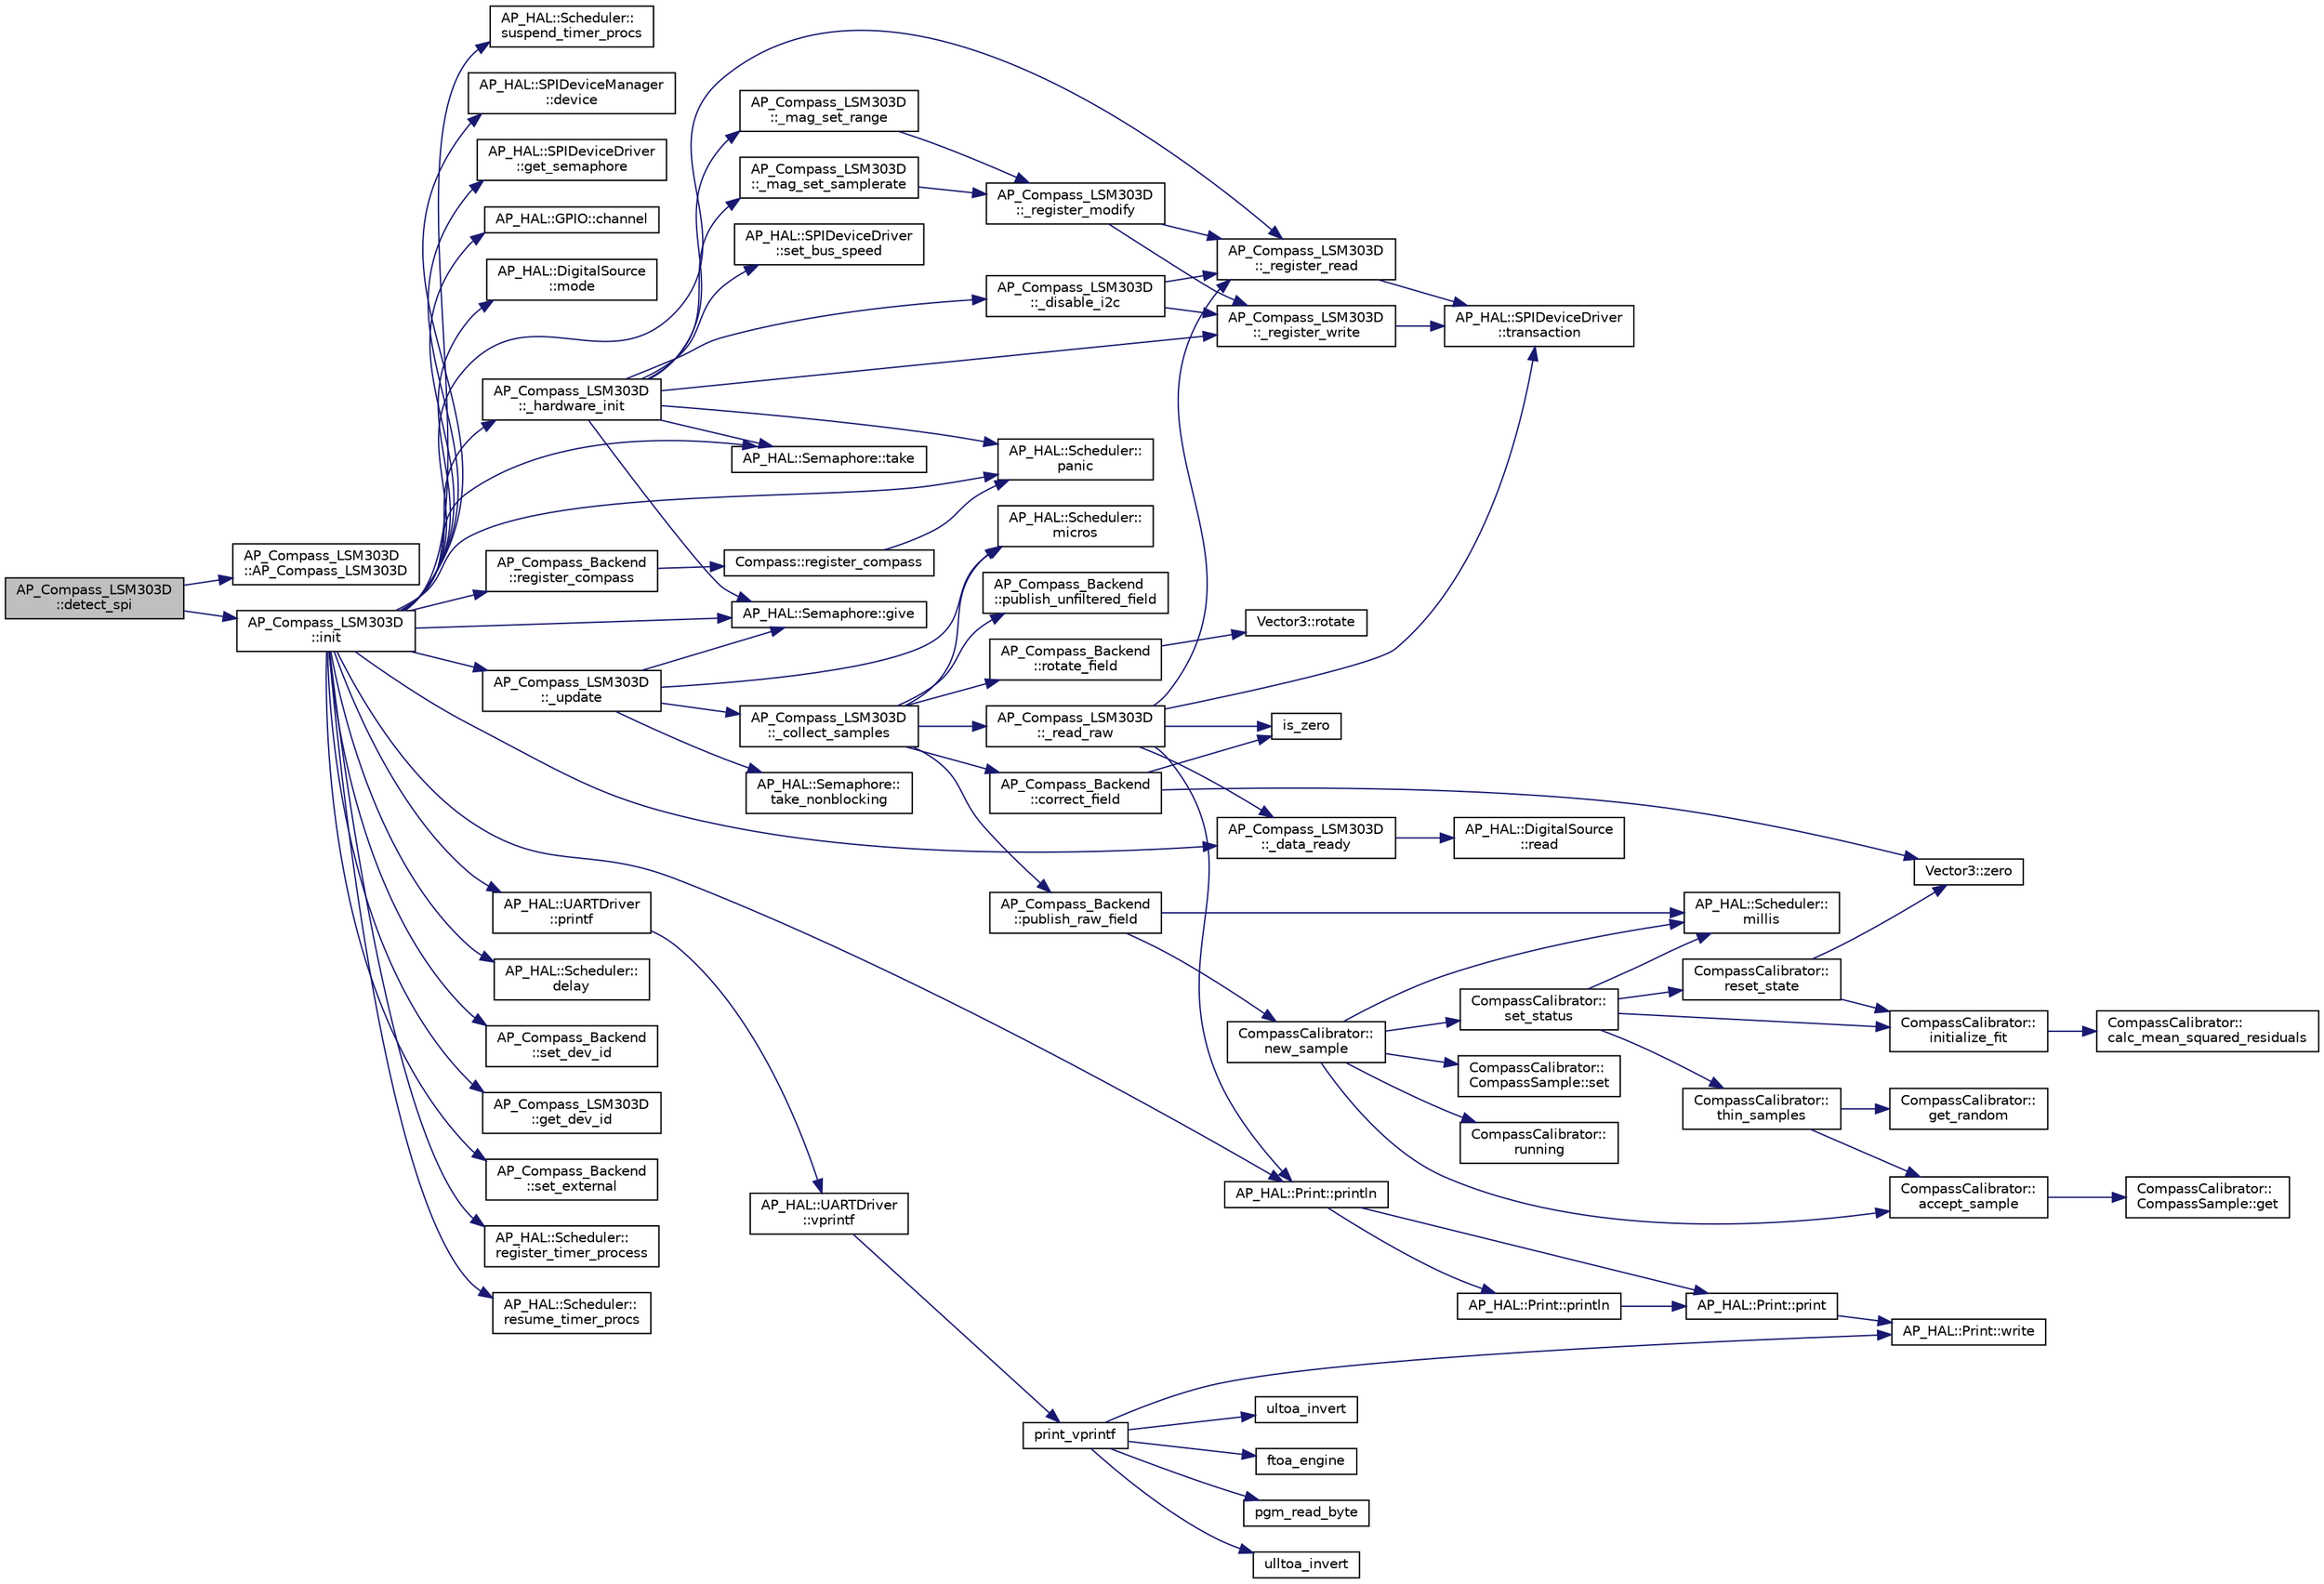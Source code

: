 digraph "AP_Compass_LSM303D::detect_spi"
{
 // INTERACTIVE_SVG=YES
  edge [fontname="Helvetica",fontsize="10",labelfontname="Helvetica",labelfontsize="10"];
  node [fontname="Helvetica",fontsize="10",shape=record];
  rankdir="LR";
  Node1 [label="AP_Compass_LSM303D\l::detect_spi",height=0.2,width=0.4,color="black", fillcolor="grey75", style="filled", fontcolor="black"];
  Node1 -> Node2 [color="midnightblue",fontsize="10",style="solid",fontname="Helvetica"];
  Node2 [label="AP_Compass_LSM303D\l::AP_Compass_LSM303D",height=0.2,width=0.4,color="black", fillcolor="white", style="filled",URL="$classAP__Compass__LSM303D.html#ac18e8f044503e6e74ee885fefcabd293"];
  Node1 -> Node3 [color="midnightblue",fontsize="10",style="solid",fontname="Helvetica"];
  Node3 [label="AP_Compass_LSM303D\l::init",height=0.2,width=0.4,color="black", fillcolor="white", style="filled",URL="$classAP__Compass__LSM303D.html#a322cf9c59129cd558a3276f9a2ab1a67"];
  Node3 -> Node4 [color="midnightblue",fontsize="10",style="solid",fontname="Helvetica"];
  Node4 [label="AP_HAL::Scheduler::\lsuspend_timer_procs",height=0.2,width=0.4,color="black", fillcolor="white", style="filled",URL="$classAP__HAL_1_1Scheduler.html#ae7d4952721abae16479fef1f0ca37145"];
  Node3 -> Node5 [color="midnightblue",fontsize="10",style="solid",fontname="Helvetica"];
  Node5 [label="AP_HAL::SPIDeviceManager\l::device",height=0.2,width=0.4,color="black", fillcolor="white", style="filled",URL="$classAP__HAL_1_1SPIDeviceManager.html#a572a9273615ae0cb5fc859417161ade1"];
  Node3 -> Node6 [color="midnightblue",fontsize="10",style="solid",fontname="Helvetica"];
  Node6 [label="AP_HAL::SPIDeviceDriver\l::get_semaphore",height=0.2,width=0.4,color="black", fillcolor="white", style="filled",URL="$classAP__HAL_1_1SPIDeviceDriver.html#a1c518b753148caee4d708c2311a9e548"];
  Node3 -> Node7 [color="midnightblue",fontsize="10",style="solid",fontname="Helvetica"];
  Node7 [label="AP_HAL::GPIO::channel",height=0.2,width=0.4,color="black", fillcolor="white", style="filled",URL="$classAP__HAL_1_1GPIO.html#a4e8955091af056240f447b68b76725bb"];
  Node3 -> Node8 [color="midnightblue",fontsize="10",style="solid",fontname="Helvetica"];
  Node8 [label="AP_HAL::DigitalSource\l::mode",height=0.2,width=0.4,color="black", fillcolor="white", style="filled",URL="$classAP__HAL_1_1DigitalSource.html#af16b96dab1499f30659a1fd892df6c2d"];
  Node3 -> Node9 [color="midnightblue",fontsize="10",style="solid",fontname="Helvetica"];
  Node9 [label="AP_Compass_LSM303D\l::_register_read",height=0.2,width=0.4,color="black", fillcolor="white", style="filled",URL="$classAP__Compass__LSM303D.html#ad541ac234e64a2b33a93c37247244706"];
  Node9 -> Node10 [color="midnightblue",fontsize="10",style="solid",fontname="Helvetica"];
  Node10 [label="AP_HAL::SPIDeviceDriver\l::transaction",height=0.2,width=0.4,color="black", fillcolor="white", style="filled",URL="$classAP__HAL_1_1SPIDeviceDriver.html#acb3739821064a2bebc3015b817978724"];
  Node3 -> Node11 [color="midnightblue",fontsize="10",style="solid",fontname="Helvetica"];
  Node11 [label="AP_HAL::UARTDriver\l::printf",height=0.2,width=0.4,color="black", fillcolor="white", style="filled",URL="$classAP__HAL_1_1UARTDriver.html#a65c7824b8877f7a2f79365c8ffae8f56"];
  Node11 -> Node12 [color="midnightblue",fontsize="10",style="solid",fontname="Helvetica"];
  Node12 [label="AP_HAL::UARTDriver\l::vprintf",height=0.2,width=0.4,color="black", fillcolor="white", style="filled",URL="$classAP__HAL_1_1UARTDriver.html#aa8abfb6d6641299472c29ac1edde559f"];
  Node12 -> Node13 [color="midnightblue",fontsize="10",style="solid",fontname="Helvetica"];
  Node13 [label="print_vprintf",height=0.2,width=0.4,color="black", fillcolor="white", style="filled",URL="$print__vprintf_8cpp.html#a473b9349f4b086b552a21eb8fe057016"];
  Node13 -> Node14 [color="midnightblue",fontsize="10",style="solid",fontname="Helvetica"];
  Node14 [label="AP_HAL::Print::write",height=0.2,width=0.4,color="black", fillcolor="white", style="filled",URL="$classAP__HAL_1_1Print.html#acc65391952a43334f8f5c9bef341f501"];
  Node13 -> Node15 [color="midnightblue",fontsize="10",style="solid",fontname="Helvetica"];
  Node15 [label="ftoa_engine",height=0.2,width=0.4,color="black", fillcolor="white", style="filled",URL="$ftoa__engine_8cpp.html#a1c28234da8f20b43c85890d4bb452947"];
  Node13 -> Node16 [color="midnightblue",fontsize="10",style="solid",fontname="Helvetica"];
  Node16 [label="pgm_read_byte",height=0.2,width=0.4,color="black", fillcolor="white", style="filled",URL="$AP__Progmem_8h.html#a1514e0408e036062b4af844baaf567da"];
  Node13 -> Node17 [color="midnightblue",fontsize="10",style="solid",fontname="Helvetica"];
  Node17 [label="ulltoa_invert",height=0.2,width=0.4,color="black", fillcolor="white", style="filled",URL="$utoa__invert_8cpp.html#a34926f552460b47c414ec4d83b32815c"];
  Node13 -> Node18 [color="midnightblue",fontsize="10",style="solid",fontname="Helvetica"];
  Node18 [label="ultoa_invert",height=0.2,width=0.4,color="black", fillcolor="white", style="filled",URL="$utoa__invert_8cpp.html#a5d99bba8e697c1e11da489d88fca8559"];
  Node3 -> Node19 [color="midnightblue",fontsize="10",style="solid",fontname="Helvetica"];
  Node19 [label="AP_HAL::Scheduler::\lpanic",height=0.2,width=0.4,color="black", fillcolor="white", style="filled",URL="$classAP__HAL_1_1Scheduler.html#ac08c02070405b6cc1d7241025acb5101"];
  Node3 -> Node20 [color="midnightblue",fontsize="10",style="solid",fontname="Helvetica"];
  Node20 [label="AP_Compass_LSM303D\l::_hardware_init",height=0.2,width=0.4,color="black", fillcolor="white", style="filled",URL="$classAP__Compass__LSM303D.html#aa79096c29dbca93e57032fa5b136b988"];
  Node20 -> Node21 [color="midnightblue",fontsize="10",style="solid",fontname="Helvetica"];
  Node21 [label="AP_HAL::Semaphore::take",height=0.2,width=0.4,color="black", fillcolor="white", style="filled",URL="$classAP__HAL_1_1Semaphore.html#abd3a0affad8bb211981a979f30386589"];
  Node20 -> Node19 [color="midnightblue",fontsize="10",style="solid",fontname="Helvetica"];
  Node20 -> Node22 [color="midnightblue",fontsize="10",style="solid",fontname="Helvetica"];
  Node22 [label="AP_HAL::SPIDeviceDriver\l::set_bus_speed",height=0.2,width=0.4,color="black", fillcolor="white", style="filled",URL="$classAP__HAL_1_1SPIDeviceDriver.html#a74833881e863f858af102402f392cf61"];
  Node20 -> Node23 [color="midnightblue",fontsize="10",style="solid",fontname="Helvetica"];
  Node23 [label="AP_Compass_LSM303D\l::_disable_i2c",height=0.2,width=0.4,color="black", fillcolor="white", style="filled",URL="$classAP__Compass__LSM303D.html#a5cbcff7ab318aca952c6fcd1f0d9f367"];
  Node23 -> Node9 [color="midnightblue",fontsize="10",style="solid",fontname="Helvetica"];
  Node23 -> Node24 [color="midnightblue",fontsize="10",style="solid",fontname="Helvetica"];
  Node24 [label="AP_Compass_LSM303D\l::_register_write",height=0.2,width=0.4,color="black", fillcolor="white", style="filled",URL="$classAP__Compass__LSM303D.html#a130b1d10a738b5fe199cccee387fdc22"];
  Node24 -> Node10 [color="midnightblue",fontsize="10",style="solid",fontname="Helvetica"];
  Node20 -> Node24 [color="midnightblue",fontsize="10",style="solid",fontname="Helvetica"];
  Node20 -> Node25 [color="midnightblue",fontsize="10",style="solid",fontname="Helvetica"];
  Node25 [label="AP_Compass_LSM303D\l::_mag_set_range",height=0.2,width=0.4,color="black", fillcolor="white", style="filled",URL="$classAP__Compass__LSM303D.html#a74da3deace7e763bb473d7c9a9d306d4"];
  Node25 -> Node26 [color="midnightblue",fontsize="10",style="solid",fontname="Helvetica"];
  Node26 [label="AP_Compass_LSM303D\l::_register_modify",height=0.2,width=0.4,color="black", fillcolor="white", style="filled",URL="$classAP__Compass__LSM303D.html#afcc5fea0baa9464a78289370c59248a8"];
  Node26 -> Node9 [color="midnightblue",fontsize="10",style="solid",fontname="Helvetica"];
  Node26 -> Node24 [color="midnightblue",fontsize="10",style="solid",fontname="Helvetica"];
  Node20 -> Node27 [color="midnightblue",fontsize="10",style="solid",fontname="Helvetica"];
  Node27 [label="AP_Compass_LSM303D\l::_mag_set_samplerate",height=0.2,width=0.4,color="black", fillcolor="white", style="filled",URL="$classAP__Compass__LSM303D.html#aacf9039edc3bca3614cfdc1e21b5764c"];
  Node27 -> Node26 [color="midnightblue",fontsize="10",style="solid",fontname="Helvetica"];
  Node20 -> Node28 [color="midnightblue",fontsize="10",style="solid",fontname="Helvetica"];
  Node28 [label="AP_HAL::Semaphore::give",height=0.2,width=0.4,color="black", fillcolor="white", style="filled",URL="$classAP__HAL_1_1Semaphore.html#afcdbf03d5bea9d83037acc93bfaea7ce"];
  Node3 -> Node29 [color="midnightblue",fontsize="10",style="solid",fontname="Helvetica"];
  Node29 [label="AP_HAL::Scheduler::\ldelay",height=0.2,width=0.4,color="black", fillcolor="white", style="filled",URL="$classAP__HAL_1_1Scheduler.html#ab3175e2e6223ccfe82f957e41cc12b26"];
  Node3 -> Node21 [color="midnightblue",fontsize="10",style="solid",fontname="Helvetica"];
  Node3 -> Node30 [color="midnightblue",fontsize="10",style="solid",fontname="Helvetica"];
  Node30 [label="AP_Compass_LSM303D\l::_data_ready",height=0.2,width=0.4,color="black", fillcolor="white", style="filled",URL="$classAP__Compass__LSM303D.html#a0a4c3e32fdf4a686152681e6678d432f"];
  Node30 -> Node31 [color="midnightblue",fontsize="10",style="solid",fontname="Helvetica"];
  Node31 [label="AP_HAL::DigitalSource\l::read",height=0.2,width=0.4,color="black", fillcolor="white", style="filled",URL="$classAP__HAL_1_1DigitalSource.html#a6d155c0e1088e7b045b075c34bc2a13e"];
  Node3 -> Node28 [color="midnightblue",fontsize="10",style="solid",fontname="Helvetica"];
  Node3 -> Node32 [color="midnightblue",fontsize="10",style="solid",fontname="Helvetica"];
  Node32 [label="AP_HAL::Print::println",height=0.2,width=0.4,color="black", fillcolor="white", style="filled",URL="$classAP__HAL_1_1Print.html#ad337ce3f7977411b7d34d47a51e5737e"];
  Node32 -> Node33 [color="midnightblue",fontsize="10",style="solid",fontname="Helvetica"];
  Node33 [label="AP_HAL::Print::print",height=0.2,width=0.4,color="black", fillcolor="white", style="filled",URL="$classAP__HAL_1_1Print.html#acfe80773011eb17dfb52c2fba517a093"];
  Node33 -> Node14 [color="midnightblue",fontsize="10",style="solid",fontname="Helvetica"];
  Node32 -> Node34 [color="midnightblue",fontsize="10",style="solid",fontname="Helvetica"];
  Node34 [label="AP_HAL::Print::println",height=0.2,width=0.4,color="black", fillcolor="white", style="filled",URL="$classAP__HAL_1_1Print.html#a169b128f9e22f0c15883768f580541a2"];
  Node34 -> Node33 [color="midnightblue",fontsize="10",style="solid",fontname="Helvetica"];
  Node3 -> Node35 [color="midnightblue",fontsize="10",style="solid",fontname="Helvetica"];
  Node35 [label="AP_Compass_Backend\l::register_compass",height=0.2,width=0.4,color="black", fillcolor="white", style="filled",URL="$classAP__Compass__Backend.html#aee0aed3dcceb809b122d2a0784f44593"];
  Node35 -> Node36 [color="midnightblue",fontsize="10",style="solid",fontname="Helvetica"];
  Node36 [label="Compass::register_compass",height=0.2,width=0.4,color="black", fillcolor="white", style="filled",URL="$classCompass.html#af1b5ea3ff42b02e04526d4be361a1ca1"];
  Node36 -> Node19 [color="midnightblue",fontsize="10",style="solid",fontname="Helvetica"];
  Node3 -> Node37 [color="midnightblue",fontsize="10",style="solid",fontname="Helvetica"];
  Node37 [label="AP_Compass_Backend\l::set_dev_id",height=0.2,width=0.4,color="black", fillcolor="white", style="filled",URL="$classAP__Compass__Backend.html#a81a8f162131d1cd7a54d9fe52448d31f"];
  Node3 -> Node38 [color="midnightblue",fontsize="10",style="solid",fontname="Helvetica"];
  Node38 [label="AP_Compass_LSM303D\l::get_dev_id",height=0.2,width=0.4,color="black", fillcolor="white", style="filled",URL="$classAP__Compass__LSM303D.html#a18d9d103afaca3ce72dc7a5d2d06bd09"];
  Node3 -> Node39 [color="midnightblue",fontsize="10",style="solid",fontname="Helvetica"];
  Node39 [label="AP_Compass_Backend\l::set_external",height=0.2,width=0.4,color="black", fillcolor="white", style="filled",URL="$classAP__Compass__Backend.html#a4c240d26d00dd5888fef16c22f1252c8"];
  Node3 -> Node40 [color="midnightblue",fontsize="10",style="solid",fontname="Helvetica"];
  Node40 [label="AP_HAL::Scheduler::\lregister_timer_process",height=0.2,width=0.4,color="black", fillcolor="white", style="filled",URL="$classAP__HAL_1_1Scheduler.html#ac2c4230957d5dbd3c2fd104af2794b4f"];
  Node3 -> Node41 [color="midnightblue",fontsize="10",style="solid",fontname="Helvetica"];
  Node41 [label="AP_Compass_LSM303D\l::_update",height=0.2,width=0.4,color="black", fillcolor="white", style="filled",URL="$classAP__Compass__LSM303D.html#a2ab7677dcc887ecc3ba926d1122ffb2e"];
  Node41 -> Node42 [color="midnightblue",fontsize="10",style="solid",fontname="Helvetica"];
  Node42 [label="AP_HAL::Scheduler::\lmicros",height=0.2,width=0.4,color="black", fillcolor="white", style="filled",URL="$classAP__HAL_1_1Scheduler.html#add46d722bfb08a16f220e63591654e46"];
  Node41 -> Node43 [color="midnightblue",fontsize="10",style="solid",fontname="Helvetica"];
  Node43 [label="AP_HAL::Semaphore::\ltake_nonblocking",height=0.2,width=0.4,color="black", fillcolor="white", style="filled",URL="$classAP__HAL_1_1Semaphore.html#a266e91db5eecb64d8b934d09f5e972cf"];
  Node41 -> Node44 [color="midnightblue",fontsize="10",style="solid",fontname="Helvetica"];
  Node44 [label="AP_Compass_LSM303D\l::_collect_samples",height=0.2,width=0.4,color="black", fillcolor="white", style="filled",URL="$classAP__Compass__LSM303D.html#a66c8262764747536df9e326cc30149e4"];
  Node44 -> Node45 [color="midnightblue",fontsize="10",style="solid",fontname="Helvetica"];
  Node45 [label="AP_Compass_LSM303D\l::_read_raw",height=0.2,width=0.4,color="black", fillcolor="white", style="filled",URL="$classAP__Compass__LSM303D.html#a1a9c23aa80fd5dde2a50c770aa845b5c"];
  Node45 -> Node9 [color="midnightblue",fontsize="10",style="solid",fontname="Helvetica"];
  Node45 -> Node32 [color="midnightblue",fontsize="10",style="solid",fontname="Helvetica"];
  Node45 -> Node30 [color="midnightblue",fontsize="10",style="solid",fontname="Helvetica"];
  Node45 -> Node10 [color="midnightblue",fontsize="10",style="solid",fontname="Helvetica"];
  Node45 -> Node46 [color="midnightblue",fontsize="10",style="solid",fontname="Helvetica"];
  Node46 [label="is_zero",height=0.2,width=0.4,color="black", fillcolor="white", style="filled",URL="$AP__Math_8h.html#a108b79eeb35c5d58f324458ec9e1e9f2"];
  Node44 -> Node42 [color="midnightblue",fontsize="10",style="solid",fontname="Helvetica"];
  Node44 -> Node47 [color="midnightblue",fontsize="10",style="solid",fontname="Helvetica"];
  Node47 [label="AP_Compass_Backend\l::rotate_field",height=0.2,width=0.4,color="black", fillcolor="white", style="filled",URL="$classAP__Compass__Backend.html#aeb969f8d3b9e2baf54606f4dcc453821"];
  Node47 -> Node48 [color="midnightblue",fontsize="10",style="solid",fontname="Helvetica"];
  Node48 [label="Vector3::rotate",height=0.2,width=0.4,color="black", fillcolor="white", style="filled",URL="$classVector3.html#a53d5701ae2db9492944550927279b7b8"];
  Node44 -> Node49 [color="midnightblue",fontsize="10",style="solid",fontname="Helvetica"];
  Node49 [label="AP_Compass_Backend\l::publish_raw_field",height=0.2,width=0.4,color="black", fillcolor="white", style="filled",URL="$classAP__Compass__Backend.html#ab7b0a43b8bfefe376092c2733bd69e4d"];
  Node49 -> Node50 [color="midnightblue",fontsize="10",style="solid",fontname="Helvetica"];
  Node50 [label="AP_HAL::Scheduler::\lmillis",height=0.2,width=0.4,color="black", fillcolor="white", style="filled",URL="$classAP__HAL_1_1Scheduler.html#a26b68339fc68a562d8d3a1238d0ec8c1"];
  Node49 -> Node51 [color="midnightblue",fontsize="10",style="solid",fontname="Helvetica"];
  Node51 [label="CompassCalibrator::\lnew_sample",height=0.2,width=0.4,color="black", fillcolor="white", style="filled",URL="$classCompassCalibrator.html#a6c7c445f97797add8279be5f7c2e112b"];
  Node51 -> Node50 [color="midnightblue",fontsize="10",style="solid",fontname="Helvetica"];
  Node51 -> Node52 [color="midnightblue",fontsize="10",style="solid",fontname="Helvetica"];
  Node52 [label="CompassCalibrator::\lset_status",height=0.2,width=0.4,color="black", fillcolor="white", style="filled",URL="$classCompassCalibrator.html#aeee363c33562bb3a47693073c6a568e5"];
  Node52 -> Node53 [color="midnightblue",fontsize="10",style="solid",fontname="Helvetica"];
  Node53 [label="CompassCalibrator::\lreset_state",height=0.2,width=0.4,color="black", fillcolor="white", style="filled",URL="$classCompassCalibrator.html#afe46e9f795a06855adf4ae32b01da5b1"];
  Node53 -> Node54 [color="midnightblue",fontsize="10",style="solid",fontname="Helvetica"];
  Node54 [label="Vector3::zero",height=0.2,width=0.4,color="black", fillcolor="white", style="filled",URL="$classVector3.html#adf1769d5ee5df2f8585df2f540fa5efe"];
  Node53 -> Node55 [color="midnightblue",fontsize="10",style="solid",fontname="Helvetica"];
  Node55 [label="CompassCalibrator::\linitialize_fit",height=0.2,width=0.4,color="black", fillcolor="white", style="filled",URL="$classCompassCalibrator.html#a4c0461903e1830066d9f005bac85a389"];
  Node55 -> Node56 [color="midnightblue",fontsize="10",style="solid",fontname="Helvetica"];
  Node56 [label="CompassCalibrator::\lcalc_mean_squared_residuals",height=0.2,width=0.4,color="black", fillcolor="white", style="filled",URL="$classCompassCalibrator.html#a7d57ef4510c26724890f4f820bf2d160"];
  Node52 -> Node50 [color="midnightblue",fontsize="10",style="solid",fontname="Helvetica"];
  Node52 -> Node55 [color="midnightblue",fontsize="10",style="solid",fontname="Helvetica"];
  Node52 -> Node57 [color="midnightblue",fontsize="10",style="solid",fontname="Helvetica"];
  Node57 [label="CompassCalibrator::\lthin_samples",height=0.2,width=0.4,color="black", fillcolor="white", style="filled",URL="$classCompassCalibrator.html#abd6b22cb6f201e16c77ddbf49a90ccd5"];
  Node57 -> Node58 [color="midnightblue",fontsize="10",style="solid",fontname="Helvetica"];
  Node58 [label="CompassCalibrator::\lget_random",height=0.2,width=0.4,color="black", fillcolor="white", style="filled",URL="$classCompassCalibrator.html#a5c07371fa646aa683752921ea90ef2ae"];
  Node57 -> Node59 [color="midnightblue",fontsize="10",style="solid",fontname="Helvetica"];
  Node59 [label="CompassCalibrator::\laccept_sample",height=0.2,width=0.4,color="black", fillcolor="white", style="filled",URL="$classCompassCalibrator.html#a9a22a17905205cc721ba8b36a203057c"];
  Node59 -> Node60 [color="midnightblue",fontsize="10",style="solid",fontname="Helvetica"];
  Node60 [label="CompassCalibrator::\lCompassSample::get",height=0.2,width=0.4,color="black", fillcolor="white", style="filled",URL="$classCompassCalibrator_1_1CompassSample.html#aa15059b264357a9920251a7c0c7c251a"];
  Node51 -> Node61 [color="midnightblue",fontsize="10",style="solid",fontname="Helvetica"];
  Node61 [label="CompassCalibrator::\lrunning",height=0.2,width=0.4,color="black", fillcolor="white", style="filled",URL="$classCompassCalibrator.html#a439e8c7f72e9f6e2fe66b93d755bc9f7"];
  Node51 -> Node59 [color="midnightblue",fontsize="10",style="solid",fontname="Helvetica"];
  Node51 -> Node62 [color="midnightblue",fontsize="10",style="solid",fontname="Helvetica"];
  Node62 [label="CompassCalibrator::\lCompassSample::set",height=0.2,width=0.4,color="black", fillcolor="white", style="filled",URL="$classCompassCalibrator_1_1CompassSample.html#aecc1c9d7b621e86edc28e978bed858ab"];
  Node44 -> Node63 [color="midnightblue",fontsize="10",style="solid",fontname="Helvetica"];
  Node63 [label="AP_Compass_Backend\l::correct_field",height=0.2,width=0.4,color="black", fillcolor="white", style="filled",URL="$classAP__Compass__Backend.html#a92da085c367cf2a95ca9b52cc5cb65ce"];
  Node63 -> Node46 [color="midnightblue",fontsize="10",style="solid",fontname="Helvetica"];
  Node63 -> Node54 [color="midnightblue",fontsize="10",style="solid",fontname="Helvetica"];
  Node44 -> Node64 [color="midnightblue",fontsize="10",style="solid",fontname="Helvetica"];
  Node64 [label="AP_Compass_Backend\l::publish_unfiltered_field",height=0.2,width=0.4,color="black", fillcolor="white", style="filled",URL="$classAP__Compass__Backend.html#a170ca573d11fbfd193c28d33eba14280"];
  Node41 -> Node28 [color="midnightblue",fontsize="10",style="solid",fontname="Helvetica"];
  Node3 -> Node65 [color="midnightblue",fontsize="10",style="solid",fontname="Helvetica"];
  Node65 [label="AP_HAL::Scheduler::\lresume_timer_procs",height=0.2,width=0.4,color="black", fillcolor="white", style="filled",URL="$classAP__HAL_1_1Scheduler.html#a7c51e7d405211cac2090dbd456223ef7"];
}
